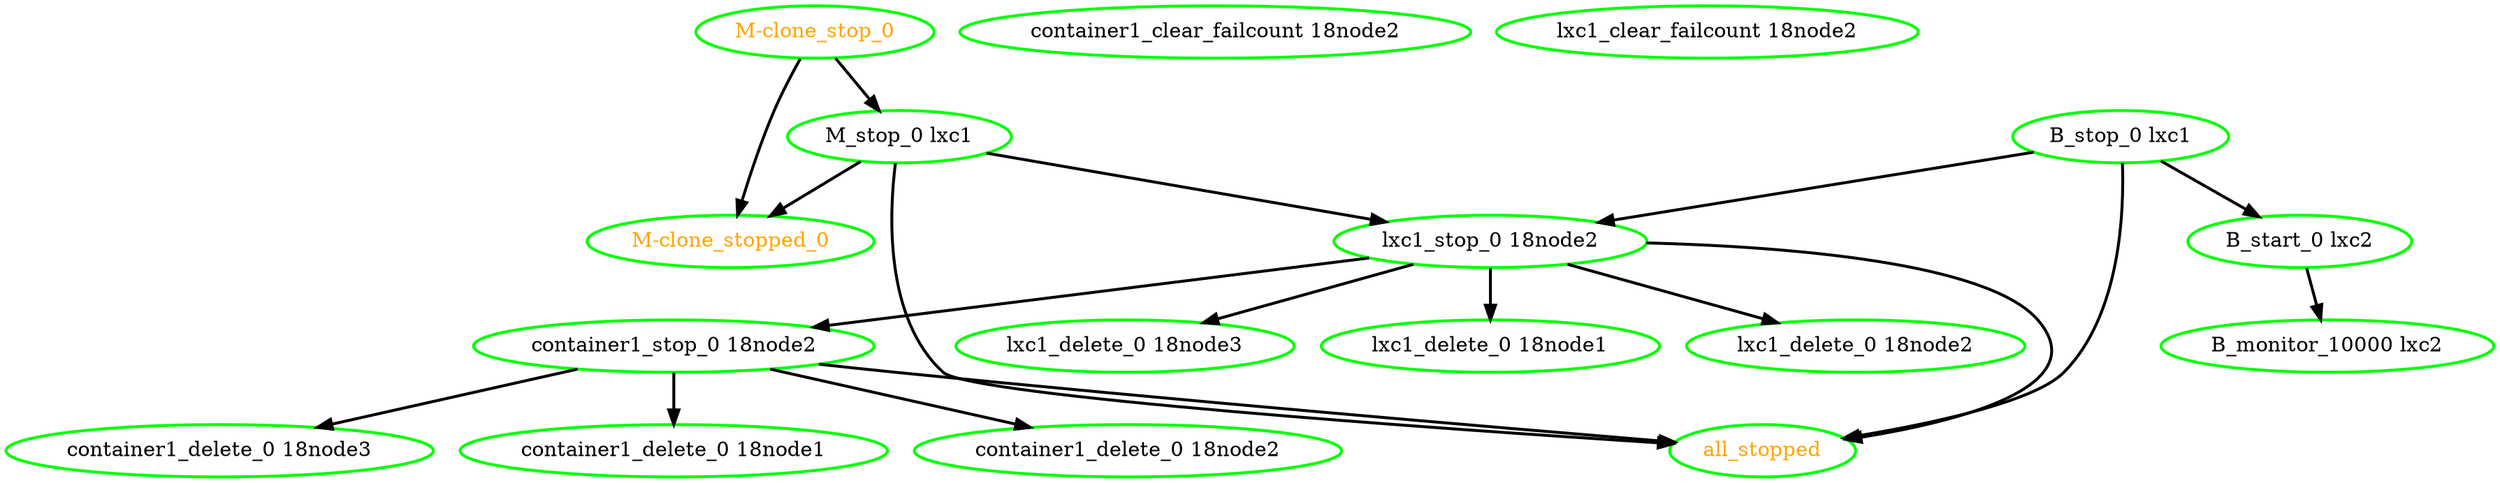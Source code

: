  digraph "g" {
"B_monitor_10000 lxc2" [ style=bold color="green" fontcolor="black"]
"B_start_0 lxc2" -> "B_monitor_10000 lxc2" [ style = bold]
"B_start_0 lxc2" [ style=bold color="green" fontcolor="black"]
"B_stop_0 lxc1" -> "B_start_0 lxc2" [ style = bold]
"B_stop_0 lxc1" -> "all_stopped" [ style = bold]
"B_stop_0 lxc1" -> "lxc1_stop_0 18node2" [ style = bold]
"B_stop_0 lxc1" [ style=bold color="green" fontcolor="black"]
"M-clone_stop_0" -> "M-clone_stopped_0" [ style = bold]
"M-clone_stop_0" -> "M_stop_0 lxc1" [ style = bold]
"M-clone_stop_0" [ style=bold color="green" fontcolor="orange"]
"M-clone_stopped_0" [ style=bold color="green" fontcolor="orange"]
"M_stop_0 lxc1" -> "M-clone_stopped_0" [ style = bold]
"M_stop_0 lxc1" -> "all_stopped" [ style = bold]
"M_stop_0 lxc1" -> "lxc1_stop_0 18node2" [ style = bold]
"M_stop_0 lxc1" [ style=bold color="green" fontcolor="black"]
"all_stopped" [ style=bold color="green" fontcolor="orange"]
"container1_clear_failcount 18node2" [ style=bold color="green" fontcolor="black"]
"container1_delete_0 18node1" [ style=bold color="green" fontcolor="black"]
"container1_delete_0 18node2" [ style=bold color="green" fontcolor="black"]
"container1_delete_0 18node3" [ style=bold color="green" fontcolor="black"]
"container1_stop_0 18node2" -> "all_stopped" [ style = bold]
"container1_stop_0 18node2" -> "container1_delete_0 18node1" [ style = bold]
"container1_stop_0 18node2" -> "container1_delete_0 18node2" [ style = bold]
"container1_stop_0 18node2" -> "container1_delete_0 18node3" [ style = bold]
"container1_stop_0 18node2" [ style=bold color="green" fontcolor="black"]
"lxc1_clear_failcount 18node2" [ style=bold color="green" fontcolor="black"]
"lxc1_delete_0 18node1" [ style=bold color="green" fontcolor="black"]
"lxc1_delete_0 18node2" [ style=bold color="green" fontcolor="black"]
"lxc1_delete_0 18node3" [ style=bold color="green" fontcolor="black"]
"lxc1_stop_0 18node2" -> "all_stopped" [ style = bold]
"lxc1_stop_0 18node2" -> "container1_stop_0 18node2" [ style = bold]
"lxc1_stop_0 18node2" -> "lxc1_delete_0 18node1" [ style = bold]
"lxc1_stop_0 18node2" -> "lxc1_delete_0 18node2" [ style = bold]
"lxc1_stop_0 18node2" -> "lxc1_delete_0 18node3" [ style = bold]
"lxc1_stop_0 18node2" [ style=bold color="green" fontcolor="black"]
}
